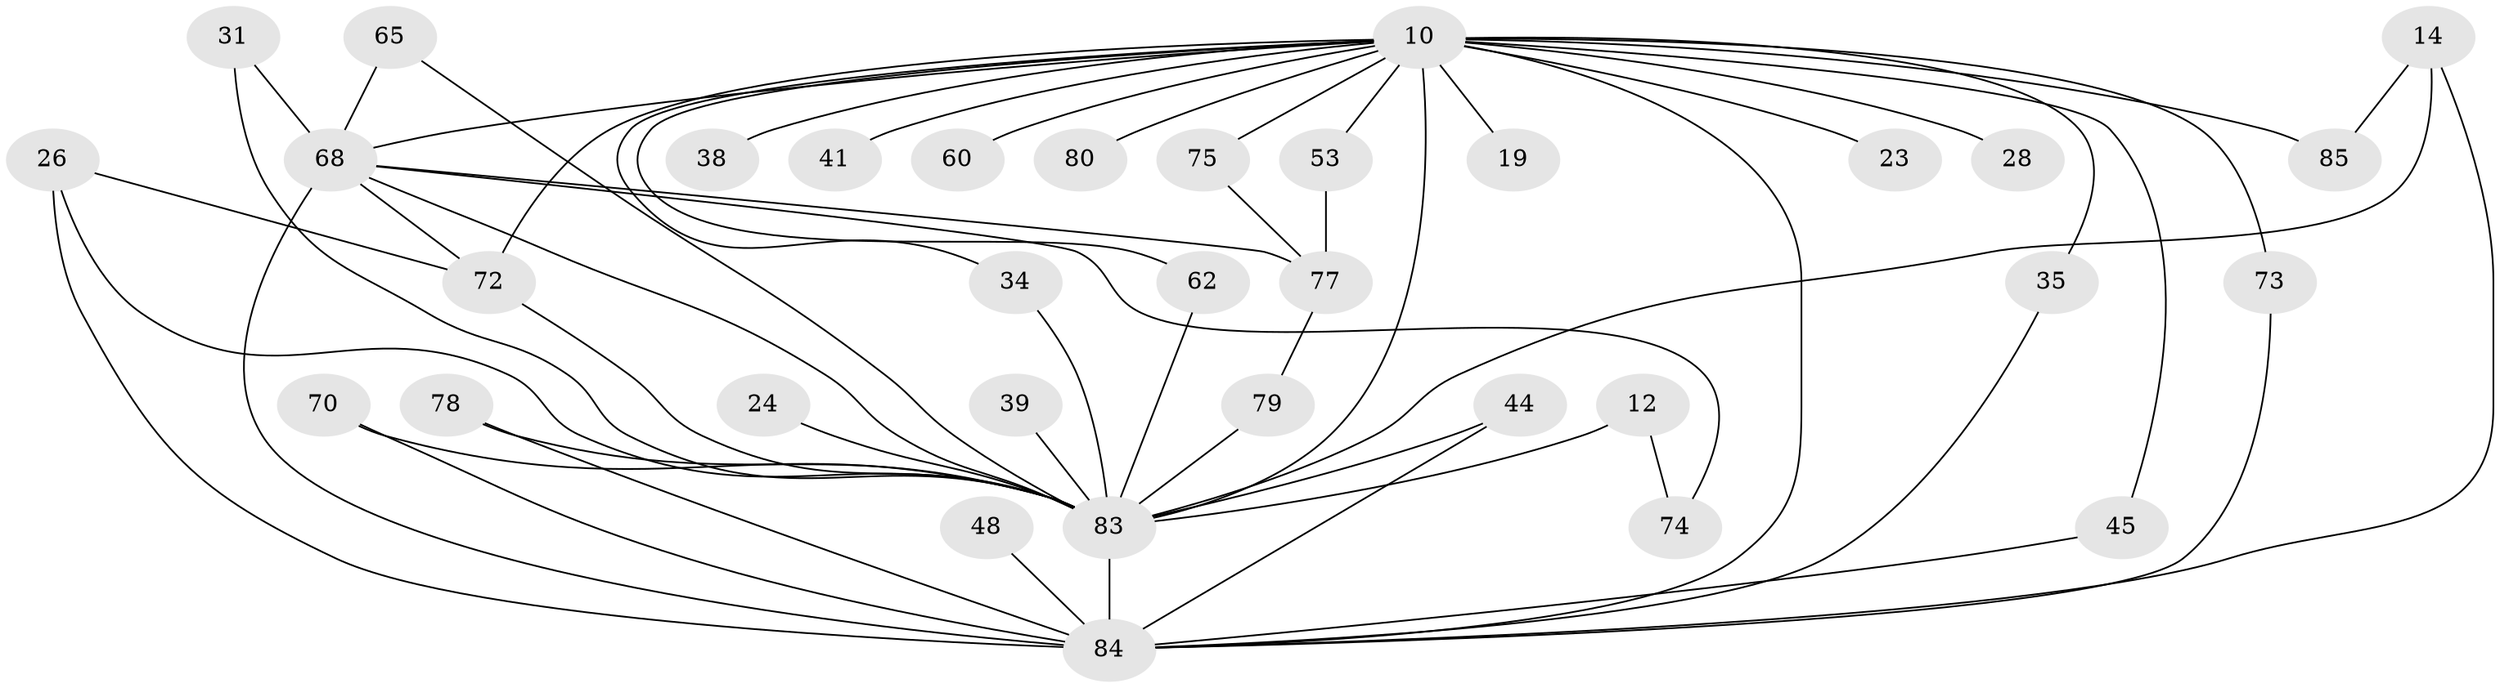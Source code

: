 // original degree distribution, {21: 0.023529411764705882, 16: 0.011764705882352941, 17: 0.023529411764705882, 15: 0.023529411764705882, 19: 0.011764705882352941, 28: 0.011764705882352941, 18: 0.011764705882352941, 4: 0.09411764705882353, 3: 0.2, 5: 0.03529411764705882, 2: 0.5294117647058824, 9: 0.011764705882352941, 6: 0.011764705882352941}
// Generated by graph-tools (version 1.1) at 2025/49/03/04/25 21:49:23]
// undirected, 34 vertices, 56 edges
graph export_dot {
graph [start="1"]
  node [color=gray90,style=filled];
  10 [super="+1+8"];
  12;
  14;
  19;
  23;
  24;
  26 [super="+13"];
  28;
  31;
  34;
  35;
  38;
  39;
  41;
  44;
  45 [super="+18"];
  48;
  53;
  60;
  62;
  65;
  68 [super="+61+5+66"];
  70 [super="+55"];
  72 [super="+37+64+57"];
  73;
  74;
  75;
  77 [super="+50"];
  78 [super="+27"];
  79 [super="+67+58"];
  80 [super="+47"];
  83 [super="+16+81+7"];
  84 [super="+46+63+71+82+76"];
  85 [super="+69"];
  10 -- 19 [weight=2];
  10 -- 23 [weight=2];
  10 -- 38 [weight=2];
  10 -- 41 [weight=2];
  10 -- 60 [weight=2];
  10 -- 73;
  10 -- 75;
  10 -- 28 [weight=2];
  10 -- 34;
  10 -- 35;
  10 -- 80 [weight=3];
  10 -- 85 [weight=2];
  10 -- 53;
  10 -- 62;
  10 -- 72 [weight=4];
  10 -- 84 [weight=12];
  10 -- 45 [weight=2];
  10 -- 83 [weight=11];
  10 -- 68 [weight=12];
  12 -- 74;
  12 -- 83 [weight=2];
  14 -- 85;
  14 -- 84;
  14 -- 83;
  24 -- 83 [weight=2];
  26 -- 72;
  26 -- 84 [weight=2];
  26 -- 83;
  31 -- 83;
  31 -- 68;
  34 -- 83;
  35 -- 84;
  39 -- 83 [weight=2];
  44 -- 84;
  44 -- 83;
  45 -- 84 [weight=2];
  48 -- 84 [weight=3];
  53 -- 77;
  62 -- 83;
  65 -- 83;
  65 -- 68;
  68 -- 84 [weight=11];
  68 -- 72;
  68 -- 74;
  68 -- 77 [weight=2];
  68 -- 83 [weight=10];
  70 -- 84 [weight=2];
  70 -- 83 [weight=2];
  72 -- 83;
  73 -- 84;
  75 -- 77;
  77 -- 79 [weight=2];
  78 -- 84 [weight=2];
  78 -- 83;
  79 -- 83 [weight=4];
  83 -- 84 [weight=8];
}
